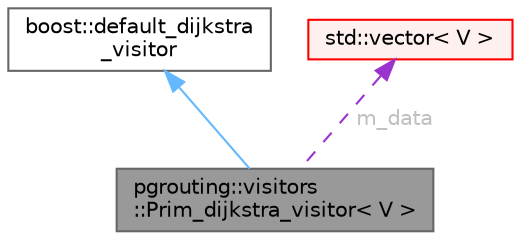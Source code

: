 digraph "pgrouting::visitors::Prim_dijkstra_visitor&lt; V &gt;"
{
 // LATEX_PDF_SIZE
  bgcolor="transparent";
  edge [fontname=Helvetica,fontsize=10,labelfontname=Helvetica,labelfontsize=10];
  node [fontname=Helvetica,fontsize=10,shape=box,height=0.2,width=0.4];
  Node1 [id="Node000001",label="pgrouting::visitors\l::Prim_dijkstra_visitor\< V \>",height=0.2,width=0.4,color="gray40", fillcolor="grey60", style="filled", fontcolor="black",tooltip=" "];
  Node2 -> Node1 [id="edge1_Node000001_Node000002",dir="back",color="steelblue1",style="solid",tooltip=" "];
  Node2 [id="Node000002",label="boost::default_dijkstra\l_visitor",height=0.2,width=0.4,color="gray40", fillcolor="white", style="filled",tooltip=" "];
  Node3 -> Node1 [id="edge2_Node000001_Node000003",dir="back",color="darkorchid3",style="dashed",tooltip=" ",label=" m_data",fontcolor="grey" ];
  Node3 [id="Node000003",label="std::vector\< V \>",height=0.2,width=0.4,color="red", fillcolor="#FFF0F0", style="filled",tooltip=" "];
}
